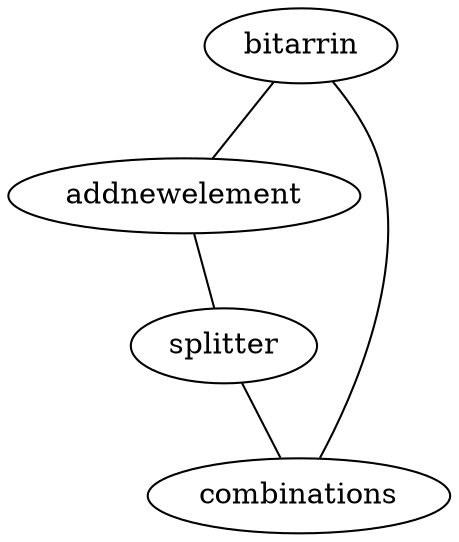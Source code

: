 strict graph "" {
	bitarrin -- addnewelement	[weight=0.0];
	bitarrin -- combinations	[weight=0.0];
	addnewelement -- splitter	[weight=0.0];
	splitter -- combinations	[weight=0.0];
}
